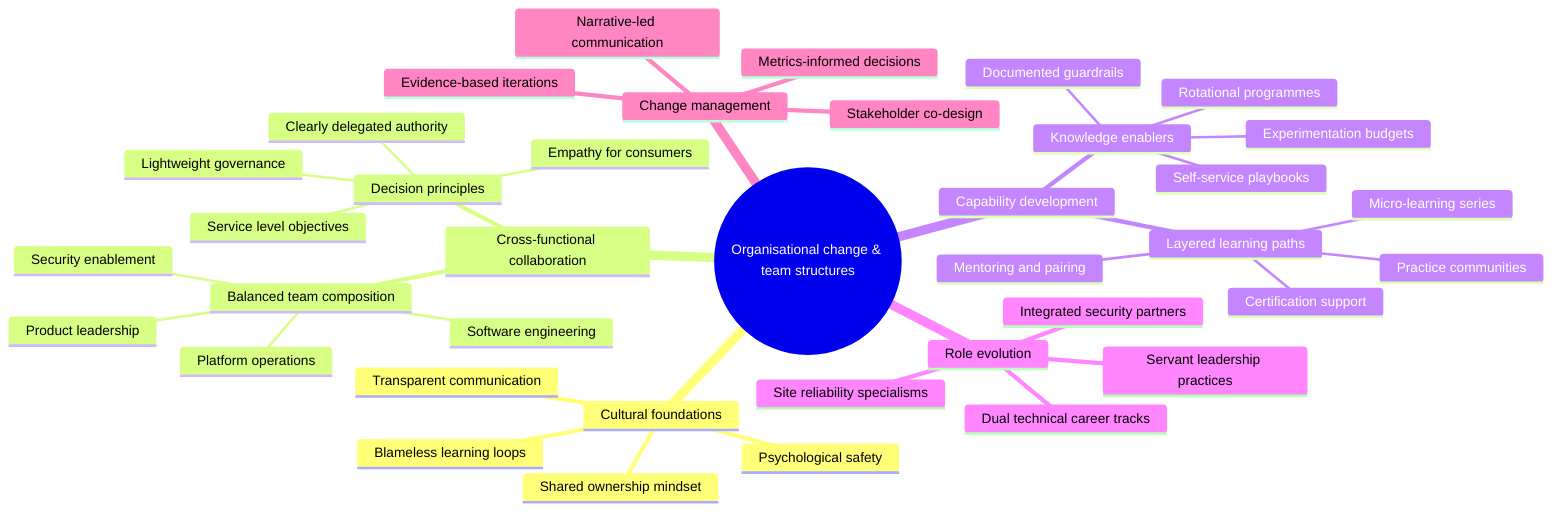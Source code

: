 mindmap
  root((Organisational change & team structures))
    Cultural foundations
      Psychological safety
      Shared ownership mindset
      Transparent communication
      Blameless learning loops
    Cross-functional collaboration
      Balanced team composition
        Software engineering
        Platform operations
        Security enablement
        Product leadership
      Decision principles
        Clearly delegated authority
        Lightweight governance
        Service level objectives
        Empathy for consumers
    Capability development
      Layered learning paths
        Micro-learning series
        Mentoring and pairing
        Practice communities
        Certification support
      Knowledge enablers
        Self-service playbooks
        Experimentation budgets
        Rotational programmes
        Documented guardrails
    Role evolution
      Servant leadership practices
      Dual technical career tracks
      Integrated security partners
      Site reliability specialisms
    Change management
      Stakeholder co-design
      Narrative-led communication
      Evidence-based iterations
      Metrics-informed decisions